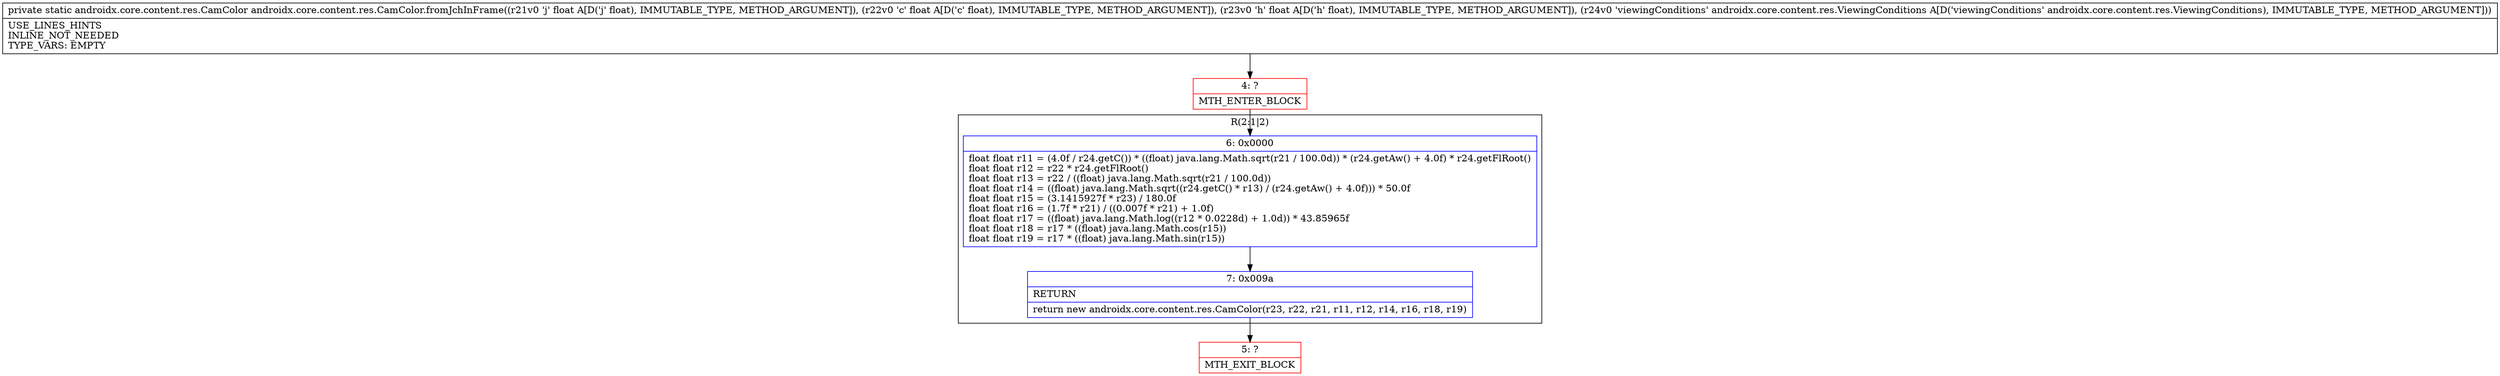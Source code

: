 digraph "CFG forandroidx.core.content.res.CamColor.fromJchInFrame(FFFLandroidx\/core\/content\/res\/ViewingConditions;)Landroidx\/core\/content\/res\/CamColor;" {
subgraph cluster_Region_831821972 {
label = "R(2:1|2)";
node [shape=record,color=blue];
Node_6 [shape=record,label="{6\:\ 0x0000|float float r11 = (4.0f \/ r24.getC()) * ((float) java.lang.Math.sqrt(r21 \/ 100.0d)) * (r24.getAw() + 4.0f) * r24.getFlRoot()\lfloat float r12 = r22 * r24.getFlRoot()\lfloat float r13 = r22 \/ ((float) java.lang.Math.sqrt(r21 \/ 100.0d))\lfloat float r14 = ((float) java.lang.Math.sqrt((r24.getC() * r13) \/ (r24.getAw() + 4.0f))) * 50.0f\lfloat float r15 = (3.1415927f * r23) \/ 180.0f\lfloat float r16 = (1.7f * r21) \/ ((0.007f * r21) + 1.0f)\lfloat float r17 = ((float) java.lang.Math.log((r12 * 0.0228d) + 1.0d)) * 43.85965f\lfloat float r18 = r17 * ((float) java.lang.Math.cos(r15))\lfloat float r19 = r17 * ((float) java.lang.Math.sin(r15))\l}"];
Node_7 [shape=record,label="{7\:\ 0x009a|RETURN\l|return new androidx.core.content.res.CamColor(r23, r22, r21, r11, r12, r14, r16, r18, r19)\l}"];
}
Node_4 [shape=record,color=red,label="{4\:\ ?|MTH_ENTER_BLOCK\l}"];
Node_5 [shape=record,color=red,label="{5\:\ ?|MTH_EXIT_BLOCK\l}"];
MethodNode[shape=record,label="{private static androidx.core.content.res.CamColor androidx.core.content.res.CamColor.fromJchInFrame((r21v0 'j' float A[D('j' float), IMMUTABLE_TYPE, METHOD_ARGUMENT]), (r22v0 'c' float A[D('c' float), IMMUTABLE_TYPE, METHOD_ARGUMENT]), (r23v0 'h' float A[D('h' float), IMMUTABLE_TYPE, METHOD_ARGUMENT]), (r24v0 'viewingConditions' androidx.core.content.res.ViewingConditions A[D('viewingConditions' androidx.core.content.res.ViewingConditions), IMMUTABLE_TYPE, METHOD_ARGUMENT]))  | USE_LINES_HINTS\lINLINE_NOT_NEEDED\lTYPE_VARS: EMPTY\l}"];
MethodNode -> Node_4;Node_6 -> Node_7;
Node_7 -> Node_5;
Node_4 -> Node_6;
}

